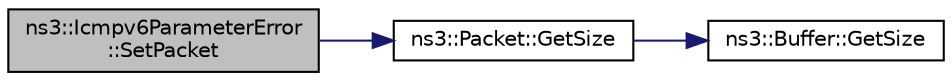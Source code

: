 digraph "ns3::Icmpv6ParameterError::SetPacket"
{
 // LATEX_PDF_SIZE
  edge [fontname="Helvetica",fontsize="10",labelfontname="Helvetica",labelfontsize="10"];
  node [fontname="Helvetica",fontsize="10",shape=record];
  rankdir="LR";
  Node1 [label="ns3::Icmpv6ParameterError\l::SetPacket",height=0.2,width=0.4,color="black", fillcolor="grey75", style="filled", fontcolor="black",tooltip="Set the incorrect packet."];
  Node1 -> Node2 [color="midnightblue",fontsize="10",style="solid",fontname="Helvetica"];
  Node2 [label="ns3::Packet::GetSize",height=0.2,width=0.4,color="black", fillcolor="white", style="filled",URL="$classns3_1_1_packet.html#afff7cb1ff518ee6dc0d424e10a5ad6ec",tooltip="Returns the the size in bytes of the packet (including the zero-filled initial payload)."];
  Node2 -> Node3 [color="midnightblue",fontsize="10",style="solid",fontname="Helvetica"];
  Node3 [label="ns3::Buffer::GetSize",height=0.2,width=0.4,color="black", fillcolor="white", style="filled",URL="$classns3_1_1_buffer.html#a60c9172d2b102f8856c81b2126c8b209",tooltip=" "];
}
